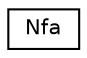 digraph "Graphical Class Hierarchy"
{
  edge [fontname="Helvetica",fontsize="10",labelfontname="Helvetica",labelfontsize="10"];
  node [fontname="Helvetica",fontsize="10",shape=record];
  rankdir="LR";
  Node1 [label="Nfa",height=0.2,width=0.4,color="black", fillcolor="white", style="filled",URL="$structVata2_1_1Nfa_1_1Nfa.html",tooltip="An NFA. "];
}
